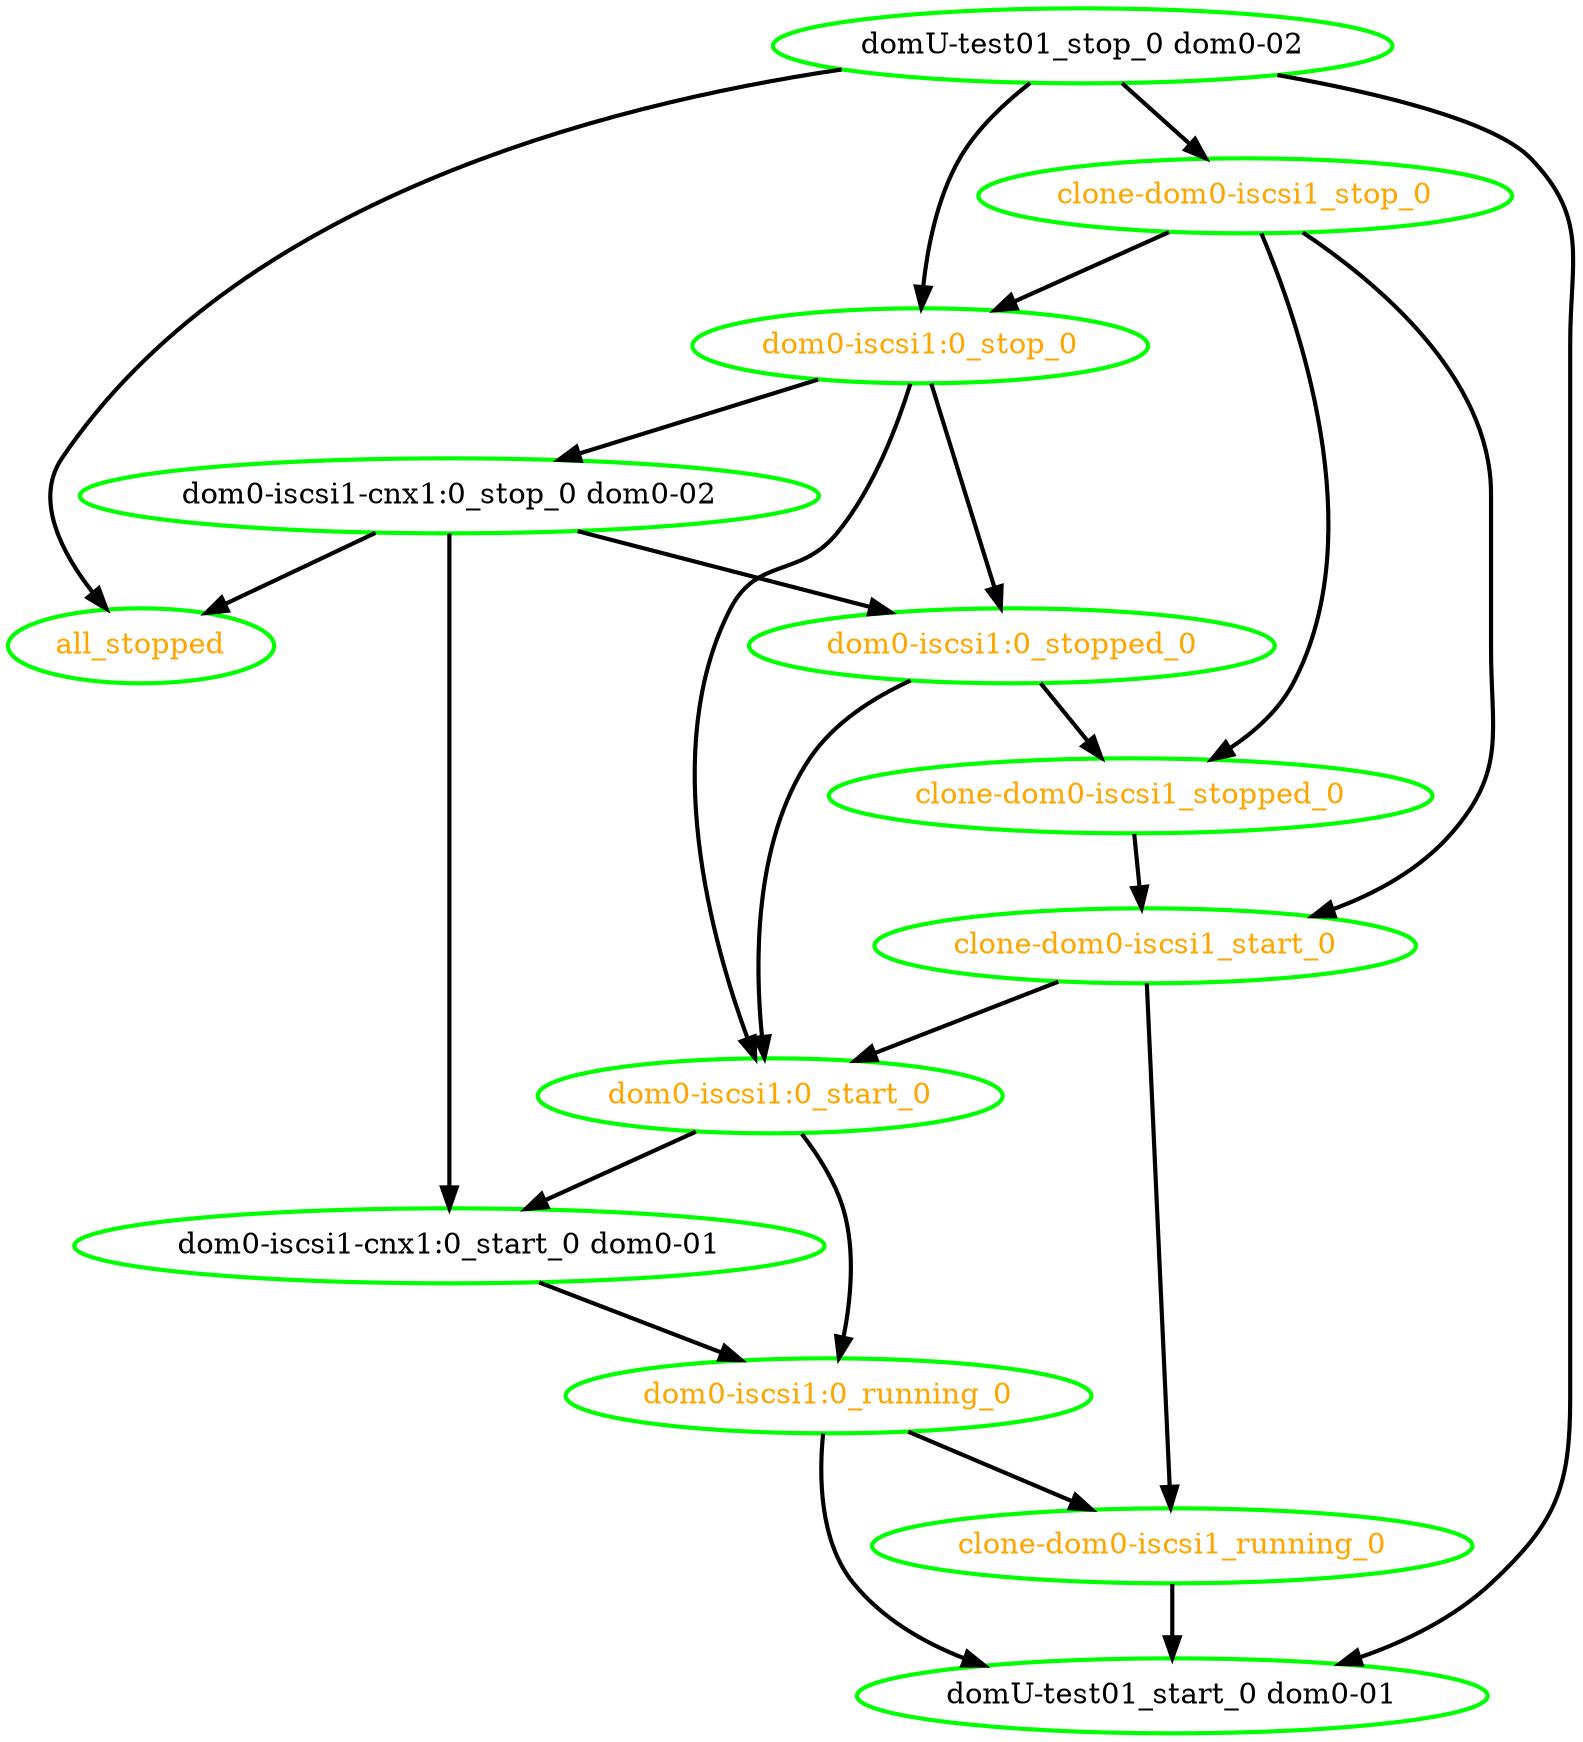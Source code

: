 digraph "g" {
"all_stopped" [ style=bold color="green" fontcolor="orange"  ]
"clone-dom0-iscsi1_running_0" -> "domU-test01_start_0 dom0-01" [ style = bold]
"clone-dom0-iscsi1_running_0" [ style=bold color="green" fontcolor="orange"  ]
"clone-dom0-iscsi1_start_0" -> "clone-dom0-iscsi1_running_0" [ style = bold]
"clone-dom0-iscsi1_start_0" -> "dom0-iscsi1:0_start_0" [ style = bold]
"clone-dom0-iscsi1_start_0" [ style=bold color="green" fontcolor="orange"  ]
"clone-dom0-iscsi1_stop_0" -> "clone-dom0-iscsi1_start_0" [ style = bold]
"clone-dom0-iscsi1_stop_0" -> "clone-dom0-iscsi1_stopped_0" [ style = bold]
"clone-dom0-iscsi1_stop_0" -> "dom0-iscsi1:0_stop_0" [ style = bold]
"clone-dom0-iscsi1_stop_0" [ style=bold color="green" fontcolor="orange"  ]
"clone-dom0-iscsi1_stopped_0" -> "clone-dom0-iscsi1_start_0" [ style = bold]
"clone-dom0-iscsi1_stopped_0" [ style=bold color="green" fontcolor="orange"  ]
"dom0-iscsi1-cnx1:0_start_0 dom0-01" -> "dom0-iscsi1:0_running_0" [ style = bold]
"dom0-iscsi1-cnx1:0_start_0 dom0-01" [ style=bold color="green" fontcolor="black"  ]
"dom0-iscsi1-cnx1:0_stop_0 dom0-02" -> "all_stopped" [ style = bold]
"dom0-iscsi1-cnx1:0_stop_0 dom0-02" -> "dom0-iscsi1-cnx1:0_start_0 dom0-01" [ style = bold]
"dom0-iscsi1-cnx1:0_stop_0 dom0-02" -> "dom0-iscsi1:0_stopped_0" [ style = bold]
"dom0-iscsi1-cnx1:0_stop_0 dom0-02" [ style=bold color="green" fontcolor="black"  ]
"dom0-iscsi1:0_running_0" -> "clone-dom0-iscsi1_running_0" [ style = bold]
"dom0-iscsi1:0_running_0" -> "domU-test01_start_0 dom0-01" [ style = bold]
"dom0-iscsi1:0_running_0" [ style=bold color="green" fontcolor="orange"  ]
"dom0-iscsi1:0_start_0" -> "dom0-iscsi1-cnx1:0_start_0 dom0-01" [ style = bold]
"dom0-iscsi1:0_start_0" -> "dom0-iscsi1:0_running_0" [ style = bold]
"dom0-iscsi1:0_start_0" [ style=bold color="green" fontcolor="orange"  ]
"dom0-iscsi1:0_stop_0" -> "dom0-iscsi1-cnx1:0_stop_0 dom0-02" [ style = bold]
"dom0-iscsi1:0_stop_0" -> "dom0-iscsi1:0_start_0" [ style = bold]
"dom0-iscsi1:0_stop_0" -> "dom0-iscsi1:0_stopped_0" [ style = bold]
"dom0-iscsi1:0_stop_0" [ style=bold color="green" fontcolor="orange"  ]
"dom0-iscsi1:0_stopped_0" -> "clone-dom0-iscsi1_stopped_0" [ style = bold]
"dom0-iscsi1:0_stopped_0" -> "dom0-iscsi1:0_start_0" [ style = bold]
"dom0-iscsi1:0_stopped_0" [ style=bold color="green" fontcolor="orange"  ]
"domU-test01_start_0 dom0-01" [ style=bold color="green" fontcolor="black"  ]
"domU-test01_stop_0 dom0-02" -> "all_stopped" [ style = bold]
"domU-test01_stop_0 dom0-02" -> "clone-dom0-iscsi1_stop_0" [ style = bold]
"domU-test01_stop_0 dom0-02" -> "dom0-iscsi1:0_stop_0" [ style = bold]
"domU-test01_stop_0 dom0-02" -> "domU-test01_start_0 dom0-01" [ style = bold]
"domU-test01_stop_0 dom0-02" [ style=bold color="green" fontcolor="black"  ]
}
